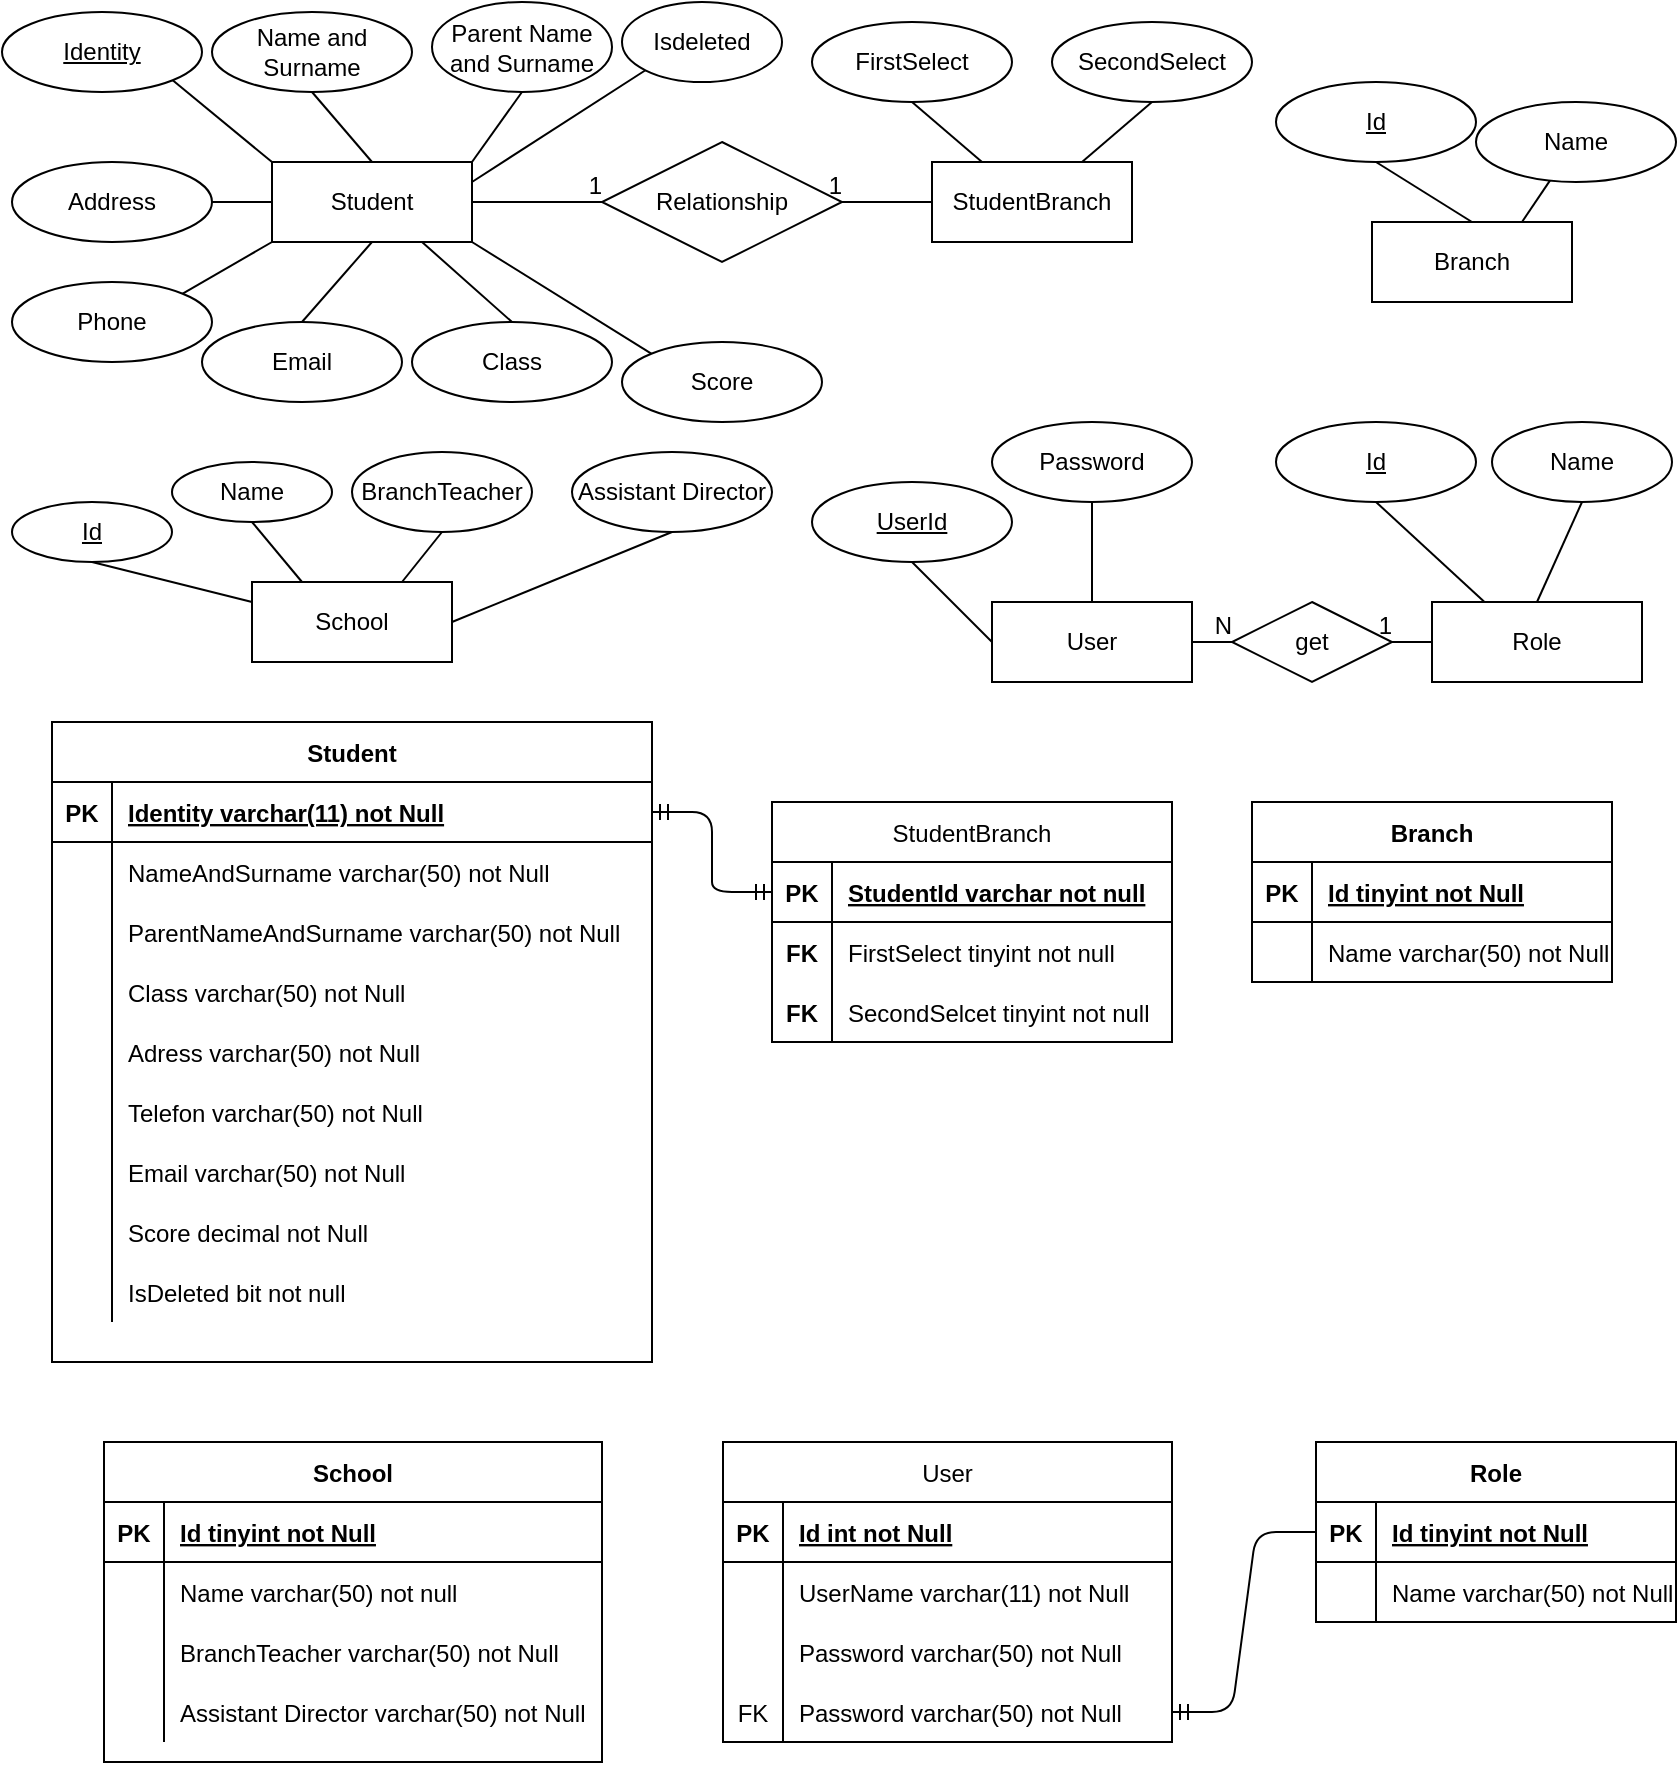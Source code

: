 <mxfile version="14.8.6" type="device"><diagram id="R2lEEEUBdFMjLlhIrx00" name="Page-1"><mxGraphModel dx="1038" dy="579" grid="1" gridSize="10" guides="1" tooltips="1" connect="1" arrows="1" fold="1" page="1" pageScale="1" pageWidth="850" pageHeight="1100" math="0" shadow="0" extFonts="Permanent Marker^https://fonts.googleapis.com/css?family=Permanent+Marker"><root><mxCell id="0"/><mxCell id="1" parent="0"/><mxCell id="97De8J7wqpMZBwGuf4JC-1" value="Student" style="whiteSpace=wrap;html=1;align=center;" parent="1" vertex="1"><mxGeometry x="140" y="90" width="100" height="40" as="geometry"/></mxCell><mxCell id="97De8J7wqpMZBwGuf4JC-2" value="Identity" style="ellipse;whiteSpace=wrap;html=1;align=center;fontStyle=4;" parent="1" vertex="1"><mxGeometry x="5" y="15" width="100" height="40" as="geometry"/></mxCell><mxCell id="97De8J7wqpMZBwGuf4JC-3" value="" style="endArrow=none;html=1;rounded=0;exitX=1;exitY=1;exitDx=0;exitDy=0;entryX=0;entryY=0;entryDx=0;entryDy=0;" parent="1" source="97De8J7wqpMZBwGuf4JC-2" target="97De8J7wqpMZBwGuf4JC-1" edge="1"><mxGeometry relative="1" as="geometry"><mxPoint x="340" y="200" as="sourcePoint"/><mxPoint x="500" y="200" as="targetPoint"/></mxGeometry></mxCell><mxCell id="97De8J7wqpMZBwGuf4JC-4" value="Name and Surname" style="ellipse;whiteSpace=wrap;html=1;align=center;" parent="1" vertex="1"><mxGeometry x="110" y="15" width="100" height="40" as="geometry"/></mxCell><mxCell id="97De8J7wqpMZBwGuf4JC-5" value="" style="endArrow=none;html=1;rounded=0;exitX=0.5;exitY=0;exitDx=0;exitDy=0;entryX=0.5;entryY=1;entryDx=0;entryDy=0;" parent="1" source="97De8J7wqpMZBwGuf4JC-1" target="97De8J7wqpMZBwGuf4JC-4" edge="1"><mxGeometry relative="1" as="geometry"><mxPoint x="340" y="200" as="sourcePoint"/><mxPoint x="500" y="200" as="targetPoint"/></mxGeometry></mxCell><mxCell id="97De8J7wqpMZBwGuf4JC-6" value="Parent Name and Surname" style="ellipse;whiteSpace=wrap;html=1;align=center;" parent="1" vertex="1"><mxGeometry x="220" y="10" width="90" height="45" as="geometry"/></mxCell><mxCell id="97De8J7wqpMZBwGuf4JC-7" value="" style="endArrow=none;html=1;rounded=0;exitX=1;exitY=0;exitDx=0;exitDy=0;entryX=0.5;entryY=1;entryDx=0;entryDy=0;" parent="1" source="97De8J7wqpMZBwGuf4JC-1" target="97De8J7wqpMZBwGuf4JC-6" edge="1"><mxGeometry relative="1" as="geometry"><mxPoint x="340" y="190" as="sourcePoint"/><mxPoint x="500" y="190" as="targetPoint"/></mxGeometry></mxCell><mxCell id="97De8J7wqpMZBwGuf4JC-8" value="Address" style="ellipse;whiteSpace=wrap;html=1;align=center;" parent="1" vertex="1"><mxGeometry x="10" y="90" width="100" height="40" as="geometry"/></mxCell><mxCell id="97De8J7wqpMZBwGuf4JC-9" value="" style="endArrow=none;html=1;rounded=0;exitX=1;exitY=0.5;exitDx=0;exitDy=0;entryX=0;entryY=0.5;entryDx=0;entryDy=0;" parent="1" source="97De8J7wqpMZBwGuf4JC-8" target="97De8J7wqpMZBwGuf4JC-1" edge="1"><mxGeometry relative="1" as="geometry"><mxPoint x="340" y="190" as="sourcePoint"/><mxPoint x="150" y="130" as="targetPoint"/></mxGeometry></mxCell><mxCell id="97De8J7wqpMZBwGuf4JC-10" value="Phone" style="ellipse;whiteSpace=wrap;html=1;align=center;" parent="1" vertex="1"><mxGeometry x="10" y="150" width="100" height="40" as="geometry"/></mxCell><mxCell id="97De8J7wqpMZBwGuf4JC-11" value="Email" style="ellipse;whiteSpace=wrap;html=1;align=center;" parent="1" vertex="1"><mxGeometry x="105" y="170" width="100" height="40" as="geometry"/></mxCell><mxCell id="97De8J7wqpMZBwGuf4JC-12" value="" style="endArrow=none;html=1;rounded=0;exitX=1;exitY=0;exitDx=0;exitDy=0;entryX=0;entryY=1;entryDx=0;entryDy=0;" parent="1" source="97De8J7wqpMZBwGuf4JC-10" target="97De8J7wqpMZBwGuf4JC-1" edge="1"><mxGeometry relative="1" as="geometry"><mxPoint x="340" y="190" as="sourcePoint"/><mxPoint x="500" y="190" as="targetPoint"/></mxGeometry></mxCell><mxCell id="97De8J7wqpMZBwGuf4JC-13" value="" style="endArrow=none;html=1;rounded=0;exitX=0.5;exitY=0;exitDx=0;exitDy=0;entryX=0.5;entryY=1;entryDx=0;entryDy=0;" parent="1" source="97De8J7wqpMZBwGuf4JC-11" target="97De8J7wqpMZBwGuf4JC-1" edge="1"><mxGeometry relative="1" as="geometry"><mxPoint x="340" y="190" as="sourcePoint"/><mxPoint x="500" y="190" as="targetPoint"/></mxGeometry></mxCell><mxCell id="97De8J7wqpMZBwGuf4JC-14" value="Branch" style="whiteSpace=wrap;html=1;align=center;" parent="1" vertex="1"><mxGeometry x="690" y="120" width="100" height="40" as="geometry"/></mxCell><mxCell id="97De8J7wqpMZBwGuf4JC-15" value="Id" style="ellipse;whiteSpace=wrap;html=1;align=center;fontStyle=4;" parent="1" vertex="1"><mxGeometry x="642" y="50" width="100" height="40" as="geometry"/></mxCell><mxCell id="97De8J7wqpMZBwGuf4JC-16" value="" style="endArrow=none;html=1;rounded=0;exitX=0.5;exitY=1;exitDx=0;exitDy=0;entryX=0.5;entryY=0;entryDx=0;entryDy=0;" parent="1" source="97De8J7wqpMZBwGuf4JC-15" target="97De8J7wqpMZBwGuf4JC-14" edge="1"><mxGeometry relative="1" as="geometry"><mxPoint x="340" y="180" as="sourcePoint"/><mxPoint x="500" y="180" as="targetPoint"/></mxGeometry></mxCell><mxCell id="97De8J7wqpMZBwGuf4JC-17" value="Name" style="ellipse;whiteSpace=wrap;html=1;align=center;" parent="1" vertex="1"><mxGeometry x="742" y="60" width="100" height="40" as="geometry"/></mxCell><mxCell id="97De8J7wqpMZBwGuf4JC-18" value="" style="endArrow=none;html=1;rounded=0;exitX=0.75;exitY=0;exitDx=0;exitDy=0;" parent="1" source="97De8J7wqpMZBwGuf4JC-14" target="97De8J7wqpMZBwGuf4JC-17" edge="1"><mxGeometry relative="1" as="geometry"><mxPoint x="340" y="180" as="sourcePoint"/><mxPoint x="500" y="180" as="targetPoint"/></mxGeometry></mxCell><mxCell id="97De8J7wqpMZBwGuf4JC-25" value="FirstSelect" style="ellipse;whiteSpace=wrap;html=1;align=center;" parent="1" vertex="1"><mxGeometry x="410" y="20" width="100" height="40" as="geometry"/></mxCell><mxCell id="97De8J7wqpMZBwGuf4JC-26" value="SecondSelect" style="ellipse;whiteSpace=wrap;html=1;align=center;" parent="1" vertex="1"><mxGeometry x="530" y="20" width="100" height="40" as="geometry"/></mxCell><mxCell id="97De8J7wqpMZBwGuf4JC-27" value="" style="endArrow=none;html=1;rounded=0;entryX=0.5;entryY=1;entryDx=0;entryDy=0;exitX=0.25;exitY=0;exitDx=0;exitDy=0;" parent="1" source="XwxgUfTEOvH35f6z89Vo-7" target="97De8J7wqpMZBwGuf4JC-25" edge="1"><mxGeometry relative="1" as="geometry"><mxPoint x="464" y="80" as="sourcePoint"/><mxPoint x="442" y="60" as="targetPoint"/></mxGeometry></mxCell><mxCell id="97De8J7wqpMZBwGuf4JC-28" value="" style="endArrow=none;html=1;rounded=0;exitX=0.75;exitY=0;exitDx=0;exitDy=0;entryX=0.5;entryY=1;entryDx=0;entryDy=0;" parent="1" source="XwxgUfTEOvH35f6z89Vo-7" target="97De8J7wqpMZBwGuf4JC-26" edge="1"><mxGeometry relative="1" as="geometry"><mxPoint x="512.0" y="95" as="sourcePoint"/><mxPoint x="540" y="70" as="targetPoint"/></mxGeometry></mxCell><mxCell id="97De8J7wqpMZBwGuf4JC-31" value="Class" style="ellipse;whiteSpace=wrap;html=1;align=center;" parent="1" vertex="1"><mxGeometry x="210" y="170" width="100" height="40" as="geometry"/></mxCell><mxCell id="97De8J7wqpMZBwGuf4JC-32" value="" style="endArrow=none;html=1;rounded=0;entryX=0.5;entryY=0;entryDx=0;entryDy=0;exitX=0.75;exitY=1;exitDx=0;exitDy=0;" parent="1" source="97De8J7wqpMZBwGuf4JC-1" target="97De8J7wqpMZBwGuf4JC-31" edge="1"><mxGeometry relative="1" as="geometry"><mxPoint x="250" y="140" as="sourcePoint"/><mxPoint x="290" y="150" as="targetPoint"/></mxGeometry></mxCell><mxCell id="97De8J7wqpMZBwGuf4JC-33" value="School" style="whiteSpace=wrap;html=1;align=center;" parent="1" vertex="1"><mxGeometry x="130" y="300" width="100" height="40" as="geometry"/></mxCell><mxCell id="97De8J7wqpMZBwGuf4JC-34" value="Id" style="ellipse;whiteSpace=wrap;html=1;align=center;fontStyle=4;" parent="1" vertex="1"><mxGeometry x="10" y="260" width="80" height="30" as="geometry"/></mxCell><mxCell id="97De8J7wqpMZBwGuf4JC-35" value="Name" style="ellipse;whiteSpace=wrap;html=1;align=center;" parent="1" vertex="1"><mxGeometry x="90" y="240" width="80" height="30" as="geometry"/></mxCell><mxCell id="97De8J7wqpMZBwGuf4JC-36" value="BranchTeacher" style="ellipse;whiteSpace=wrap;html=1;align=center;" parent="1" vertex="1"><mxGeometry x="180" y="235" width="90" height="40" as="geometry"/></mxCell><mxCell id="97De8J7wqpMZBwGuf4JC-37" value="Assistant Director" style="ellipse;whiteSpace=wrap;html=1;align=center;" parent="1" vertex="1"><mxGeometry x="290" y="235" width="100" height="40" as="geometry"/></mxCell><mxCell id="97De8J7wqpMZBwGuf4JC-38" value="" style="endArrow=none;html=1;rounded=0;exitX=0.5;exitY=1;exitDx=0;exitDy=0;entryX=0;entryY=0.25;entryDx=0;entryDy=0;" parent="1" source="97De8J7wqpMZBwGuf4JC-34" target="97De8J7wqpMZBwGuf4JC-33" edge="1"><mxGeometry relative="1" as="geometry"><mxPoint x="340" y="280" as="sourcePoint"/><mxPoint x="500" y="280" as="targetPoint"/></mxGeometry></mxCell><mxCell id="97De8J7wqpMZBwGuf4JC-39" value="" style="endArrow=none;html=1;rounded=0;exitX=0.25;exitY=0;exitDx=0;exitDy=0;entryX=0.5;entryY=1;entryDx=0;entryDy=0;" parent="1" source="97De8J7wqpMZBwGuf4JC-33" target="97De8J7wqpMZBwGuf4JC-35" edge="1"><mxGeometry relative="1" as="geometry"><mxPoint x="340" y="280" as="sourcePoint"/><mxPoint x="500" y="280" as="targetPoint"/></mxGeometry></mxCell><mxCell id="97De8J7wqpMZBwGuf4JC-40" value="" style="endArrow=none;html=1;rounded=0;entryX=0.5;entryY=1;entryDx=0;entryDy=0;exitX=0.75;exitY=0;exitDx=0;exitDy=0;" parent="1" source="97De8J7wqpMZBwGuf4JC-33" target="97De8J7wqpMZBwGuf4JC-36" edge="1"><mxGeometry relative="1" as="geometry"><mxPoint x="200" y="290" as="sourcePoint"/><mxPoint x="220" y="280" as="targetPoint"/></mxGeometry></mxCell><mxCell id="97De8J7wqpMZBwGuf4JC-41" value="" style="endArrow=none;html=1;rounded=0;exitX=1;exitY=0.5;exitDx=0;exitDy=0;entryX=0.5;entryY=1;entryDx=0;entryDy=0;" parent="1" source="97De8J7wqpMZBwGuf4JC-33" target="97De8J7wqpMZBwGuf4JC-37" edge="1"><mxGeometry relative="1" as="geometry"><mxPoint x="340" y="280" as="sourcePoint"/><mxPoint x="500" y="280" as="targetPoint"/></mxGeometry></mxCell><mxCell id="97De8J7wqpMZBwGuf4JC-42" value="Student" style="shape=table;startSize=30;container=1;collapsible=1;childLayout=tableLayout;fixedRows=1;rowLines=0;fontStyle=1;align=center;resizeLast=1;" parent="1" vertex="1"><mxGeometry x="30" y="370" width="300" height="320" as="geometry"/></mxCell><mxCell id="97De8J7wqpMZBwGuf4JC-43" value="" style="shape=partialRectangle;collapsible=0;dropTarget=0;pointerEvents=0;fillColor=none;top=0;left=0;bottom=1;right=0;points=[[0,0.5],[1,0.5]];portConstraint=eastwest;" parent="97De8J7wqpMZBwGuf4JC-42" vertex="1"><mxGeometry y="30" width="300" height="30" as="geometry"/></mxCell><mxCell id="97De8J7wqpMZBwGuf4JC-44" value="PK" style="shape=partialRectangle;connectable=0;fillColor=none;top=0;left=0;bottom=0;right=0;fontStyle=1;overflow=hidden;" parent="97De8J7wqpMZBwGuf4JC-43" vertex="1"><mxGeometry width="30" height="30" as="geometry"/></mxCell><mxCell id="97De8J7wqpMZBwGuf4JC-45" value="Identity varchar(11) not Null" style="shape=partialRectangle;connectable=0;fillColor=none;top=0;left=0;bottom=0;right=0;align=left;spacingLeft=6;fontStyle=5;overflow=hidden;" parent="97De8J7wqpMZBwGuf4JC-43" vertex="1"><mxGeometry x="30" width="270" height="30" as="geometry"/></mxCell><mxCell id="97De8J7wqpMZBwGuf4JC-46" value="" style="shape=partialRectangle;collapsible=0;dropTarget=0;pointerEvents=0;fillColor=none;top=0;left=0;bottom=0;right=0;points=[[0,0.5],[1,0.5]];portConstraint=eastwest;" parent="97De8J7wqpMZBwGuf4JC-42" vertex="1"><mxGeometry y="60" width="300" height="30" as="geometry"/></mxCell><mxCell id="97De8J7wqpMZBwGuf4JC-47" value="" style="shape=partialRectangle;connectable=0;fillColor=none;top=0;left=0;bottom=0;right=0;editable=1;overflow=hidden;" parent="97De8J7wqpMZBwGuf4JC-46" vertex="1"><mxGeometry width="30" height="30" as="geometry"/></mxCell><mxCell id="97De8J7wqpMZBwGuf4JC-48" value="NameAndSurname varchar(50) not Null" style="shape=partialRectangle;connectable=0;fillColor=none;top=0;left=0;bottom=0;right=0;align=left;spacingLeft=6;overflow=hidden;" parent="97De8J7wqpMZBwGuf4JC-46" vertex="1"><mxGeometry x="30" width="270" height="30" as="geometry"/></mxCell><mxCell id="97De8J7wqpMZBwGuf4JC-49" value="" style="shape=partialRectangle;collapsible=0;dropTarget=0;pointerEvents=0;fillColor=none;top=0;left=0;bottom=0;right=0;points=[[0,0.5],[1,0.5]];portConstraint=eastwest;" parent="97De8J7wqpMZBwGuf4JC-42" vertex="1"><mxGeometry y="90" width="300" height="30" as="geometry"/></mxCell><mxCell id="97De8J7wqpMZBwGuf4JC-50" value="" style="shape=partialRectangle;connectable=0;fillColor=none;top=0;left=0;bottom=0;right=0;editable=1;overflow=hidden;" parent="97De8J7wqpMZBwGuf4JC-49" vertex="1"><mxGeometry width="30" height="30" as="geometry"/></mxCell><mxCell id="97De8J7wqpMZBwGuf4JC-51" value="ParentNameAndSurname varchar(50) not Null" style="shape=partialRectangle;connectable=0;fillColor=none;top=0;left=0;bottom=0;right=0;align=left;spacingLeft=6;overflow=hidden;" parent="97De8J7wqpMZBwGuf4JC-49" vertex="1"><mxGeometry x="30" width="270" height="30" as="geometry"/></mxCell><mxCell id="97De8J7wqpMZBwGuf4JC-52" value="" style="shape=partialRectangle;collapsible=0;dropTarget=0;pointerEvents=0;fillColor=none;top=0;left=0;bottom=0;right=0;points=[[0,0.5],[1,0.5]];portConstraint=eastwest;" parent="97De8J7wqpMZBwGuf4JC-42" vertex="1"><mxGeometry y="120" width="300" height="30" as="geometry"/></mxCell><mxCell id="97De8J7wqpMZBwGuf4JC-53" value="" style="shape=partialRectangle;connectable=0;fillColor=none;top=0;left=0;bottom=0;right=0;editable=1;overflow=hidden;" parent="97De8J7wqpMZBwGuf4JC-52" vertex="1"><mxGeometry width="30" height="30" as="geometry"/></mxCell><mxCell id="97De8J7wqpMZBwGuf4JC-54" value="Class varchar(50) not Null" style="shape=partialRectangle;connectable=0;fillColor=none;top=0;left=0;bottom=0;right=0;align=left;spacingLeft=6;overflow=hidden;" parent="97De8J7wqpMZBwGuf4JC-52" vertex="1"><mxGeometry x="30" width="270" height="30" as="geometry"/></mxCell><mxCell id="97De8J7wqpMZBwGuf4JC-55" value="" style="shape=partialRectangle;collapsible=0;dropTarget=0;pointerEvents=0;fillColor=none;top=0;left=0;bottom=0;right=0;points=[[0,0.5],[1,0.5]];portConstraint=eastwest;" parent="97De8J7wqpMZBwGuf4JC-42" vertex="1"><mxGeometry y="150" width="300" height="30" as="geometry"/></mxCell><mxCell id="97De8J7wqpMZBwGuf4JC-56" value="" style="shape=partialRectangle;connectable=0;fillColor=none;top=0;left=0;bottom=0;right=0;editable=1;overflow=hidden;" parent="97De8J7wqpMZBwGuf4JC-55" vertex="1"><mxGeometry width="30" height="30" as="geometry"/></mxCell><mxCell id="97De8J7wqpMZBwGuf4JC-57" value="Adress varchar(50) not Null" style="shape=partialRectangle;connectable=0;fillColor=none;top=0;left=0;bottom=0;right=0;align=left;spacingLeft=6;overflow=hidden;" parent="97De8J7wqpMZBwGuf4JC-55" vertex="1"><mxGeometry x="30" width="270" height="30" as="geometry"/></mxCell><mxCell id="97De8J7wqpMZBwGuf4JC-58" value="" style="shape=partialRectangle;collapsible=0;dropTarget=0;pointerEvents=0;fillColor=none;top=0;left=0;bottom=0;right=0;points=[[0,0.5],[1,0.5]];portConstraint=eastwest;" parent="97De8J7wqpMZBwGuf4JC-42" vertex="1"><mxGeometry y="180" width="300" height="30" as="geometry"/></mxCell><mxCell id="97De8J7wqpMZBwGuf4JC-59" value="" style="shape=partialRectangle;connectable=0;fillColor=none;top=0;left=0;bottom=0;right=0;editable=1;overflow=hidden;" parent="97De8J7wqpMZBwGuf4JC-58" vertex="1"><mxGeometry width="30" height="30" as="geometry"/></mxCell><mxCell id="97De8J7wqpMZBwGuf4JC-60" value="Telefon varchar(50) not Null" style="shape=partialRectangle;connectable=0;fillColor=none;top=0;left=0;bottom=0;right=0;align=left;spacingLeft=6;overflow=hidden;" parent="97De8J7wqpMZBwGuf4JC-58" vertex="1"><mxGeometry x="30" width="270" height="30" as="geometry"/></mxCell><mxCell id="97De8J7wqpMZBwGuf4JC-61" value="" style="shape=partialRectangle;collapsible=0;dropTarget=0;pointerEvents=0;fillColor=none;top=0;left=0;bottom=0;right=0;points=[[0,0.5],[1,0.5]];portConstraint=eastwest;" parent="97De8J7wqpMZBwGuf4JC-42" vertex="1"><mxGeometry y="210" width="300" height="30" as="geometry"/></mxCell><mxCell id="97De8J7wqpMZBwGuf4JC-62" value="" style="shape=partialRectangle;connectable=0;fillColor=none;top=0;left=0;bottom=0;right=0;editable=1;overflow=hidden;" parent="97De8J7wqpMZBwGuf4JC-61" vertex="1"><mxGeometry width="30" height="30" as="geometry"/></mxCell><mxCell id="97De8J7wqpMZBwGuf4JC-63" value="Email varchar(50) not Null" style="shape=partialRectangle;connectable=0;fillColor=none;top=0;left=0;bottom=0;right=0;align=left;spacingLeft=6;overflow=hidden;" parent="97De8J7wqpMZBwGuf4JC-61" vertex="1"><mxGeometry x="30" width="270" height="30" as="geometry"/></mxCell><mxCell id="vml99nLwDHOXrEJTXJeu-4" value="" style="shape=partialRectangle;collapsible=0;dropTarget=0;pointerEvents=0;fillColor=none;top=0;left=0;bottom=0;right=0;points=[[0,0.5],[1,0.5]];portConstraint=eastwest;" parent="97De8J7wqpMZBwGuf4JC-42" vertex="1"><mxGeometry y="240" width="300" height="30" as="geometry"/></mxCell><mxCell id="vml99nLwDHOXrEJTXJeu-5" value="" style="shape=partialRectangle;connectable=0;fillColor=none;top=0;left=0;bottom=0;right=0;editable=1;overflow=hidden;" parent="vml99nLwDHOXrEJTXJeu-4" vertex="1"><mxGeometry width="30" height="30" as="geometry"/></mxCell><mxCell id="vml99nLwDHOXrEJTXJeu-6" value="Score decimal not Null" style="shape=partialRectangle;connectable=0;fillColor=none;top=0;left=0;bottom=0;right=0;align=left;spacingLeft=6;overflow=hidden;" parent="vml99nLwDHOXrEJTXJeu-4" vertex="1"><mxGeometry x="30" width="270" height="30" as="geometry"/></mxCell><mxCell id="97De8J7wqpMZBwGuf4JC-107" value="" style="shape=partialRectangle;collapsible=0;dropTarget=0;pointerEvents=0;fillColor=none;top=0;left=0;bottom=0;right=0;points=[[0,0.5],[1,0.5]];portConstraint=eastwest;" parent="97De8J7wqpMZBwGuf4JC-42" vertex="1"><mxGeometry y="270" width="300" height="30" as="geometry"/></mxCell><mxCell id="97De8J7wqpMZBwGuf4JC-108" value="" style="shape=partialRectangle;connectable=0;fillColor=none;top=0;left=0;bottom=0;right=0;editable=1;overflow=hidden;fontStyle=1" parent="97De8J7wqpMZBwGuf4JC-107" vertex="1"><mxGeometry width="30" height="30" as="geometry"/></mxCell><mxCell id="97De8J7wqpMZBwGuf4JC-109" value="IsDeleted bit not null" style="shape=partialRectangle;connectable=0;fillColor=none;top=0;left=0;bottom=0;right=0;align=left;spacingLeft=6;overflow=hidden;" parent="97De8J7wqpMZBwGuf4JC-107" vertex="1"><mxGeometry x="30" width="270" height="30" as="geometry"/></mxCell><mxCell id="97De8J7wqpMZBwGuf4JC-64" value="Branch" style="shape=table;startSize=30;container=1;collapsible=1;childLayout=tableLayout;fixedRows=1;rowLines=0;fontStyle=1;align=center;resizeLast=1;" parent="1" vertex="1"><mxGeometry x="630" y="410" width="180" height="90" as="geometry"/></mxCell><mxCell id="97De8J7wqpMZBwGuf4JC-65" value="" style="shape=partialRectangle;collapsible=0;dropTarget=0;pointerEvents=0;fillColor=none;top=0;left=0;bottom=1;right=0;points=[[0,0.5],[1,0.5]];portConstraint=eastwest;" parent="97De8J7wqpMZBwGuf4JC-64" vertex="1"><mxGeometry y="30" width="180" height="30" as="geometry"/></mxCell><mxCell id="97De8J7wqpMZBwGuf4JC-66" value="PK" style="shape=partialRectangle;connectable=0;fillColor=none;top=0;left=0;bottom=0;right=0;fontStyle=1;overflow=hidden;" parent="97De8J7wqpMZBwGuf4JC-65" vertex="1"><mxGeometry width="30" height="30" as="geometry"/></mxCell><mxCell id="97De8J7wqpMZBwGuf4JC-67" value="Id tinyint not Null" style="shape=partialRectangle;connectable=0;fillColor=none;top=0;left=0;bottom=0;right=0;align=left;spacingLeft=6;fontStyle=5;overflow=hidden;" parent="97De8J7wqpMZBwGuf4JC-65" vertex="1"><mxGeometry x="30" width="150" height="30" as="geometry"/></mxCell><mxCell id="97De8J7wqpMZBwGuf4JC-68" value="" style="shape=partialRectangle;collapsible=0;dropTarget=0;pointerEvents=0;fillColor=none;top=0;left=0;bottom=0;right=0;points=[[0,0.5],[1,0.5]];portConstraint=eastwest;" parent="97De8J7wqpMZBwGuf4JC-64" vertex="1"><mxGeometry y="60" width="180" height="30" as="geometry"/></mxCell><mxCell id="97De8J7wqpMZBwGuf4JC-69" value="" style="shape=partialRectangle;connectable=0;fillColor=none;top=0;left=0;bottom=0;right=0;editable=1;overflow=hidden;" parent="97De8J7wqpMZBwGuf4JC-68" vertex="1"><mxGeometry width="30" height="30" as="geometry"/></mxCell><mxCell id="97De8J7wqpMZBwGuf4JC-70" value="Name varchar(50) not Null" style="shape=partialRectangle;connectable=0;fillColor=none;top=0;left=0;bottom=0;right=0;align=left;spacingLeft=6;overflow=hidden;" parent="97De8J7wqpMZBwGuf4JC-68" vertex="1"><mxGeometry x="30" width="150" height="30" as="geometry"/></mxCell><mxCell id="97De8J7wqpMZBwGuf4JC-77" value="StudentBranch" style="shape=table;startSize=30;container=1;collapsible=1;childLayout=tableLayout;fixedRows=1;rowLines=0;fontStyle=0;align=center;resizeLast=1;" parent="1" vertex="1"><mxGeometry x="390" y="410" width="200" height="120" as="geometry"/></mxCell><mxCell id="97De8J7wqpMZBwGuf4JC-78" value="" style="shape=partialRectangle;collapsible=0;dropTarget=0;pointerEvents=0;fillColor=none;top=0;left=0;bottom=1;right=0;points=[[0,0.5],[1,0.5]];portConstraint=eastwest;" parent="97De8J7wqpMZBwGuf4JC-77" vertex="1"><mxGeometry y="30" width="200" height="30" as="geometry"/></mxCell><mxCell id="97De8J7wqpMZBwGuf4JC-79" value="PK" style="shape=partialRectangle;connectable=0;fillColor=none;top=0;left=0;bottom=0;right=0;fontStyle=1;overflow=hidden;" parent="97De8J7wqpMZBwGuf4JC-78" vertex="1"><mxGeometry width="30" height="30" as="geometry"/></mxCell><mxCell id="97De8J7wqpMZBwGuf4JC-80" value="StudentId varchar not null" style="shape=partialRectangle;connectable=0;fillColor=none;top=0;left=0;bottom=0;right=0;align=left;spacingLeft=6;fontStyle=5;overflow=hidden;" parent="97De8J7wqpMZBwGuf4JC-78" vertex="1"><mxGeometry x="30" width="170" height="30" as="geometry"/></mxCell><mxCell id="97De8J7wqpMZBwGuf4JC-84" value="" style="shape=partialRectangle;collapsible=0;dropTarget=0;pointerEvents=0;fillColor=none;top=0;left=0;bottom=0;right=0;points=[[0,0.5],[1,0.5]];portConstraint=eastwest;" parent="97De8J7wqpMZBwGuf4JC-77" vertex="1"><mxGeometry y="60" width="200" height="30" as="geometry"/></mxCell><mxCell id="97De8J7wqpMZBwGuf4JC-85" value="FK" style="shape=partialRectangle;connectable=0;fillColor=none;top=0;left=0;bottom=0;right=0;editable=1;overflow=hidden;fontStyle=1" parent="97De8J7wqpMZBwGuf4JC-84" vertex="1"><mxGeometry width="30" height="30" as="geometry"/></mxCell><mxCell id="97De8J7wqpMZBwGuf4JC-86" value="FirstSelect tinyint not null" style="shape=partialRectangle;connectable=0;fillColor=none;top=0;left=0;bottom=0;right=0;align=left;spacingLeft=6;overflow=hidden;" parent="97De8J7wqpMZBwGuf4JC-84" vertex="1"><mxGeometry x="30" width="170" height="30" as="geometry"/></mxCell><mxCell id="97De8J7wqpMZBwGuf4JC-87" value="" style="shape=partialRectangle;collapsible=0;dropTarget=0;pointerEvents=0;fillColor=none;top=0;left=0;bottom=0;right=0;points=[[0,0.5],[1,0.5]];portConstraint=eastwest;" parent="97De8J7wqpMZBwGuf4JC-77" vertex="1"><mxGeometry y="90" width="200" height="30" as="geometry"/></mxCell><mxCell id="97De8J7wqpMZBwGuf4JC-88" value="FK" style="shape=partialRectangle;connectable=0;fillColor=none;top=0;left=0;bottom=0;right=0;editable=1;overflow=hidden;fontStyle=1" parent="97De8J7wqpMZBwGuf4JC-87" vertex="1"><mxGeometry width="30" height="30" as="geometry"/></mxCell><mxCell id="97De8J7wqpMZBwGuf4JC-89" value="SecondSelcet tinyint not null" style="shape=partialRectangle;connectable=0;fillColor=none;top=0;left=0;bottom=0;right=0;align=left;spacingLeft=6;overflow=hidden;" parent="97De8J7wqpMZBwGuf4JC-87" vertex="1"><mxGeometry x="30" width="170" height="30" as="geometry"/></mxCell><mxCell id="97De8J7wqpMZBwGuf4JC-94" value="School" style="shape=table;startSize=30;container=1;collapsible=1;childLayout=tableLayout;fixedRows=1;rowLines=0;fontStyle=1;align=center;resizeLast=1;" parent="1" vertex="1"><mxGeometry x="56" y="730" width="249" height="160" as="geometry"/></mxCell><mxCell id="97De8J7wqpMZBwGuf4JC-95" value="" style="shape=partialRectangle;collapsible=0;dropTarget=0;pointerEvents=0;fillColor=none;top=0;left=0;bottom=1;right=0;points=[[0,0.5],[1,0.5]];portConstraint=eastwest;" parent="97De8J7wqpMZBwGuf4JC-94" vertex="1"><mxGeometry y="30" width="249" height="30" as="geometry"/></mxCell><mxCell id="97De8J7wqpMZBwGuf4JC-96" value="PK" style="shape=partialRectangle;connectable=0;fillColor=none;top=0;left=0;bottom=0;right=0;fontStyle=1;overflow=hidden;" parent="97De8J7wqpMZBwGuf4JC-95" vertex="1"><mxGeometry width="30" height="30" as="geometry"/></mxCell><mxCell id="97De8J7wqpMZBwGuf4JC-97" value="Id tinyint not Null" style="shape=partialRectangle;connectable=0;fillColor=none;top=0;left=0;bottom=0;right=0;align=left;spacingLeft=6;fontStyle=5;overflow=hidden;" parent="97De8J7wqpMZBwGuf4JC-95" vertex="1"><mxGeometry x="30" width="219" height="30" as="geometry"/></mxCell><mxCell id="97De8J7wqpMZBwGuf4JC-98" value="" style="shape=partialRectangle;collapsible=0;dropTarget=0;pointerEvents=0;fillColor=none;top=0;left=0;bottom=0;right=0;points=[[0,0.5],[1,0.5]];portConstraint=eastwest;" parent="97De8J7wqpMZBwGuf4JC-94" vertex="1"><mxGeometry y="60" width="249" height="30" as="geometry"/></mxCell><mxCell id="97De8J7wqpMZBwGuf4JC-99" value="" style="shape=partialRectangle;connectable=0;fillColor=none;top=0;left=0;bottom=0;right=0;editable=1;overflow=hidden;" parent="97De8J7wqpMZBwGuf4JC-98" vertex="1"><mxGeometry width="30" height="30" as="geometry"/></mxCell><mxCell id="97De8J7wqpMZBwGuf4JC-100" value="Name varchar(50) not null" style="shape=partialRectangle;connectable=0;fillColor=none;top=0;left=0;bottom=0;right=0;align=left;spacingLeft=6;overflow=hidden;" parent="97De8J7wqpMZBwGuf4JC-98" vertex="1"><mxGeometry x="30" width="219" height="30" as="geometry"/></mxCell><mxCell id="97De8J7wqpMZBwGuf4JC-101" value="" style="shape=partialRectangle;collapsible=0;dropTarget=0;pointerEvents=0;fillColor=none;top=0;left=0;bottom=0;right=0;points=[[0,0.5],[1,0.5]];portConstraint=eastwest;" parent="97De8J7wqpMZBwGuf4JC-94" vertex="1"><mxGeometry y="90" width="249" height="30" as="geometry"/></mxCell><mxCell id="97De8J7wqpMZBwGuf4JC-102" value="" style="shape=partialRectangle;connectable=0;fillColor=none;top=0;left=0;bottom=0;right=0;editable=1;overflow=hidden;" parent="97De8J7wqpMZBwGuf4JC-101" vertex="1"><mxGeometry width="30" height="30" as="geometry"/></mxCell><mxCell id="97De8J7wqpMZBwGuf4JC-103" value="BranchTeacher varchar(50) not Null" style="shape=partialRectangle;connectable=0;fillColor=none;top=0;left=0;bottom=0;right=0;align=left;spacingLeft=6;overflow=hidden;" parent="97De8J7wqpMZBwGuf4JC-101" vertex="1"><mxGeometry x="30" width="219" height="30" as="geometry"/></mxCell><mxCell id="97De8J7wqpMZBwGuf4JC-104" value="" style="shape=partialRectangle;collapsible=0;dropTarget=0;pointerEvents=0;fillColor=none;top=0;left=0;bottom=0;right=0;points=[[0,0.5],[1,0.5]];portConstraint=eastwest;" parent="97De8J7wqpMZBwGuf4JC-94" vertex="1"><mxGeometry y="120" width="249" height="30" as="geometry"/></mxCell><mxCell id="97De8J7wqpMZBwGuf4JC-105" value="" style="shape=partialRectangle;connectable=0;fillColor=none;top=0;left=0;bottom=0;right=0;editable=1;overflow=hidden;" parent="97De8J7wqpMZBwGuf4JC-104" vertex="1"><mxGeometry width="30" height="30" as="geometry"/></mxCell><mxCell id="97De8J7wqpMZBwGuf4JC-106" value="Assistant Director varchar(50) not Null" style="shape=partialRectangle;connectable=0;fillColor=none;top=0;left=0;bottom=0;right=0;align=left;spacingLeft=6;overflow=hidden;" parent="97De8J7wqpMZBwGuf4JC-104" vertex="1"><mxGeometry x="30" width="219" height="30" as="geometry"/></mxCell><mxCell id="vml99nLwDHOXrEJTXJeu-1" value="Score" style="ellipse;whiteSpace=wrap;html=1;align=center;" parent="1" vertex="1"><mxGeometry x="315" y="180" width="100" height="40" as="geometry"/></mxCell><mxCell id="vml99nLwDHOXrEJTXJeu-3" value="" style="endArrow=none;html=1;rounded=0;exitX=1;exitY=1;exitDx=0;exitDy=0;entryX=0;entryY=0;entryDx=0;entryDy=0;" parent="1" source="97De8J7wqpMZBwGuf4JC-1" target="vml99nLwDHOXrEJTXJeu-1" edge="1"><mxGeometry relative="1" as="geometry"><mxPoint x="570" y="300" as="sourcePoint"/><mxPoint x="300" y="140" as="targetPoint"/></mxGeometry></mxCell><mxCell id="5dJDabWyMKRMzFHYLf5F-2" value="UserId" style="ellipse;whiteSpace=wrap;html=1;align=center;fontStyle=4;" parent="1" vertex="1"><mxGeometry x="410" y="250" width="100" height="40" as="geometry"/></mxCell><mxCell id="5dJDabWyMKRMzFHYLf5F-3" value="User" style="whiteSpace=wrap;html=1;align=center;" parent="1" vertex="1"><mxGeometry x="500" y="310" width="100" height="40" as="geometry"/></mxCell><mxCell id="5dJDabWyMKRMzFHYLf5F-5" value="Password" style="ellipse;whiteSpace=wrap;html=1;align=center;" parent="1" vertex="1"><mxGeometry x="500" y="220" width="100" height="40" as="geometry"/></mxCell><mxCell id="5dJDabWyMKRMzFHYLf5F-6" value="" style="endArrow=none;html=1;rounded=0;exitX=0.5;exitY=1;exitDx=0;exitDy=0;entryX=0;entryY=0.5;entryDx=0;entryDy=0;" parent="1" source="5dJDabWyMKRMzFHYLf5F-2" target="5dJDabWyMKRMzFHYLf5F-3" edge="1"><mxGeometry relative="1" as="geometry"><mxPoint x="350" y="380" as="sourcePoint"/><mxPoint x="510" y="380" as="targetPoint"/></mxGeometry></mxCell><mxCell id="5dJDabWyMKRMzFHYLf5F-8" value="" style="endArrow=none;html=1;rounded=0;entryX=0.5;entryY=1;entryDx=0;entryDy=0;exitX=0.5;exitY=0;exitDx=0;exitDy=0;" parent="1" source="5dJDabWyMKRMzFHYLf5F-3" target="5dJDabWyMKRMzFHYLf5F-5" edge="1"><mxGeometry relative="1" as="geometry"><mxPoint x="350" y="380" as="sourcePoint"/><mxPoint x="510" y="380" as="targetPoint"/></mxGeometry></mxCell><mxCell id="5dJDabWyMKRMzFHYLf5F-9" value="User" style="shape=table;startSize=30;container=1;collapsible=1;childLayout=tableLayout;fixedRows=1;rowLines=0;fontStyle=0;align=center;resizeLast=1;" parent="1" vertex="1"><mxGeometry x="365.5" y="730" width="224.5" height="150" as="geometry"/></mxCell><mxCell id="5dJDabWyMKRMzFHYLf5F-10" value="" style="shape=partialRectangle;collapsible=0;dropTarget=0;pointerEvents=0;fillColor=none;top=0;left=0;bottom=1;right=0;points=[[0,0.5],[1,0.5]];portConstraint=eastwest;" parent="5dJDabWyMKRMzFHYLf5F-9" vertex="1"><mxGeometry y="30" width="224.5" height="30" as="geometry"/></mxCell><mxCell id="5dJDabWyMKRMzFHYLf5F-11" value="PK" style="shape=partialRectangle;connectable=0;fillColor=none;top=0;left=0;bottom=0;right=0;fontStyle=1;overflow=hidden;" parent="5dJDabWyMKRMzFHYLf5F-10" vertex="1"><mxGeometry width="30" height="30" as="geometry"/></mxCell><mxCell id="5dJDabWyMKRMzFHYLf5F-12" value="Id int not Null" style="shape=partialRectangle;connectable=0;fillColor=none;top=0;left=0;bottom=0;right=0;align=left;spacingLeft=6;fontStyle=5;overflow=hidden;" parent="5dJDabWyMKRMzFHYLf5F-10" vertex="1"><mxGeometry x="30" width="194.5" height="30" as="geometry"/></mxCell><mxCell id="5dJDabWyMKRMzFHYLf5F-13" value="" style="shape=partialRectangle;collapsible=0;dropTarget=0;pointerEvents=0;fillColor=none;top=0;left=0;bottom=0;right=0;points=[[0,0.5],[1,0.5]];portConstraint=eastwest;" parent="5dJDabWyMKRMzFHYLf5F-9" vertex="1"><mxGeometry y="60" width="224.5" height="30" as="geometry"/></mxCell><mxCell id="5dJDabWyMKRMzFHYLf5F-14" value="" style="shape=partialRectangle;connectable=0;fillColor=none;top=0;left=0;bottom=0;right=0;editable=1;overflow=hidden;" parent="5dJDabWyMKRMzFHYLf5F-13" vertex="1"><mxGeometry width="30" height="30" as="geometry"/></mxCell><mxCell id="5dJDabWyMKRMzFHYLf5F-15" value="UserName varchar(11) not Null" style="shape=partialRectangle;connectable=0;fillColor=none;top=0;left=0;bottom=0;right=0;align=left;spacingLeft=6;overflow=hidden;fontStyle=0" parent="5dJDabWyMKRMzFHYLf5F-13" vertex="1"><mxGeometry x="30" width="194.5" height="30" as="geometry"/></mxCell><mxCell id="5dJDabWyMKRMzFHYLf5F-16" value="" style="shape=partialRectangle;collapsible=0;dropTarget=0;pointerEvents=0;fillColor=none;top=0;left=0;bottom=0;right=0;points=[[0,0.5],[1,0.5]];portConstraint=eastwest;" parent="5dJDabWyMKRMzFHYLf5F-9" vertex="1"><mxGeometry y="90" width="224.5" height="30" as="geometry"/></mxCell><mxCell id="5dJDabWyMKRMzFHYLf5F-17" value="" style="shape=partialRectangle;connectable=0;fillColor=none;top=0;left=0;bottom=0;right=0;editable=1;overflow=hidden;" parent="5dJDabWyMKRMzFHYLf5F-16" vertex="1"><mxGeometry width="30" height="30" as="geometry"/></mxCell><mxCell id="5dJDabWyMKRMzFHYLf5F-18" value="Password varchar(50) not Null" style="shape=partialRectangle;connectable=0;fillColor=none;top=0;left=0;bottom=0;right=0;align=left;spacingLeft=6;overflow=hidden;" parent="5dJDabWyMKRMzFHYLf5F-16" vertex="1"><mxGeometry x="30" width="194.5" height="30" as="geometry"/></mxCell><mxCell id="b1QL6RKw7XIhvOLgPrYL-24" value="" style="shape=partialRectangle;collapsible=0;dropTarget=0;pointerEvents=0;fillColor=none;top=0;left=0;bottom=0;right=0;points=[[0,0.5],[1,0.5]];portConstraint=eastwest;" vertex="1" parent="5dJDabWyMKRMzFHYLf5F-9"><mxGeometry y="120" width="224.5" height="30" as="geometry"/></mxCell><mxCell id="b1QL6RKw7XIhvOLgPrYL-25" value="FK" style="shape=partialRectangle;connectable=0;fillColor=none;top=0;left=0;bottom=0;right=0;editable=1;overflow=hidden;" vertex="1" parent="b1QL6RKw7XIhvOLgPrYL-24"><mxGeometry width="30" height="30" as="geometry"/></mxCell><mxCell id="b1QL6RKw7XIhvOLgPrYL-26" value="Password varchar(50) not Null" style="shape=partialRectangle;connectable=0;fillColor=none;top=0;left=0;bottom=0;right=0;align=left;spacingLeft=6;overflow=hidden;" vertex="1" parent="b1QL6RKw7XIhvOLgPrYL-24"><mxGeometry x="30" width="194.5" height="30" as="geometry"/></mxCell><mxCell id="XwxgUfTEOvH35f6z89Vo-7" value="StudentBranch" style="whiteSpace=wrap;html=1;align=center;" parent="1" vertex="1"><mxGeometry x="470" y="90" width="100" height="40" as="geometry"/></mxCell><mxCell id="XwxgUfTEOvH35f6z89Vo-8" value="Relationship" style="shape=rhombus;perimeter=rhombusPerimeter;whiteSpace=wrap;html=1;align=center;" parent="1" vertex="1"><mxGeometry x="305" y="80" width="120" height="60" as="geometry"/></mxCell><mxCell id="XwxgUfTEOvH35f6z89Vo-12" value="" style="endArrow=none;html=1;rounded=0;exitX=1;exitY=0.5;exitDx=0;exitDy=0;entryX=0;entryY=0.5;entryDx=0;entryDy=0;" parent="1" source="97De8J7wqpMZBwGuf4JC-1" target="XwxgUfTEOvH35f6z89Vo-8" edge="1"><mxGeometry relative="1" as="geometry"><mxPoint x="110" y="300" as="sourcePoint"/><mxPoint x="270" y="300" as="targetPoint"/></mxGeometry></mxCell><mxCell id="XwxgUfTEOvH35f6z89Vo-13" value="1" style="resizable=0;html=1;align=right;verticalAlign=bottom;" parent="XwxgUfTEOvH35f6z89Vo-12" connectable="0" vertex="1"><mxGeometry x="1" relative="1" as="geometry"/></mxCell><mxCell id="XwxgUfTEOvH35f6z89Vo-19" value="" style="endArrow=none;html=1;rounded=0;exitX=0;exitY=0.5;exitDx=0;exitDy=0;entryX=1;entryY=0.5;entryDx=0;entryDy=0;" parent="1" source="XwxgUfTEOvH35f6z89Vo-7" target="XwxgUfTEOvH35f6z89Vo-8" edge="1"><mxGeometry relative="1" as="geometry"><mxPoint x="110" y="300" as="sourcePoint"/><mxPoint x="270" y="300" as="targetPoint"/></mxGeometry></mxCell><mxCell id="XwxgUfTEOvH35f6z89Vo-20" value="1" style="resizable=0;html=1;align=right;verticalAlign=bottom;" parent="XwxgUfTEOvH35f6z89Vo-19" connectable="0" vertex="1"><mxGeometry x="1" relative="1" as="geometry"/></mxCell><mxCell id="XwxgUfTEOvH35f6z89Vo-22" value="" style="edgeStyle=entityRelationEdgeStyle;fontSize=12;html=1;endArrow=ERmandOne;startArrow=ERmandOne;entryX=0;entryY=0.5;entryDx=0;entryDy=0;exitX=1;exitY=0.5;exitDx=0;exitDy=0;" parent="1" source="97De8J7wqpMZBwGuf4JC-43" target="97De8J7wqpMZBwGuf4JC-78" edge="1"><mxGeometry width="100" height="100" relative="1" as="geometry"><mxPoint x="340" y="420" as="sourcePoint"/><mxPoint x="240" y="400" as="targetPoint"/></mxGeometry></mxCell><mxCell id="b2sNmt5ziJmdJ6uDGzAf-1" value="Isdeleted" style="ellipse;whiteSpace=wrap;html=1;" parent="1" vertex="1"><mxGeometry x="315" y="10" width="80" height="40" as="geometry"/></mxCell><mxCell id="b2sNmt5ziJmdJ6uDGzAf-2" value="" style="endArrow=none;html=1;rounded=0;exitX=1;exitY=0.25;exitDx=0;exitDy=0;entryX=0;entryY=1;entryDx=0;entryDy=0;" parent="1" source="97De8J7wqpMZBwGuf4JC-1" target="b2sNmt5ziJmdJ6uDGzAf-1" edge="1"><mxGeometry relative="1" as="geometry"><mxPoint x="340" y="300" as="sourcePoint"/><mxPoint x="500" y="300" as="targetPoint"/></mxGeometry></mxCell><mxCell id="b1QL6RKw7XIhvOLgPrYL-1" value="Role" style="rounded=0;whiteSpace=wrap;html=1;" vertex="1" parent="1"><mxGeometry x="720" y="310" width="105" height="40" as="geometry"/></mxCell><mxCell id="b1QL6RKw7XIhvOLgPrYL-2" value="Id" style="ellipse;whiteSpace=wrap;html=1;align=center;fontStyle=4;" vertex="1" parent="1"><mxGeometry x="642" y="220" width="100" height="40" as="geometry"/></mxCell><mxCell id="b1QL6RKw7XIhvOLgPrYL-3" value="" style="endArrow=none;html=1;rounded=0;entryX=0.5;entryY=1;entryDx=0;entryDy=0;exitX=0.25;exitY=0;exitDx=0;exitDy=0;" edge="1" parent="1" source="b1QL6RKw7XIhvOLgPrYL-1" target="b1QL6RKw7XIhvOLgPrYL-2"><mxGeometry relative="1" as="geometry"><mxPoint x="340" y="300" as="sourcePoint"/><mxPoint x="500" y="300" as="targetPoint"/></mxGeometry></mxCell><mxCell id="b1QL6RKw7XIhvOLgPrYL-4" value="Name" style="ellipse;whiteSpace=wrap;html=1;align=center;" vertex="1" parent="1"><mxGeometry x="750" y="220" width="90" height="40" as="geometry"/></mxCell><mxCell id="b1QL6RKw7XIhvOLgPrYL-5" value="" style="endArrow=none;html=1;rounded=0;entryX=0.5;entryY=1;entryDx=0;entryDy=0;exitX=0.5;exitY=0;exitDx=0;exitDy=0;" edge="1" parent="1" source="b1QL6RKw7XIhvOLgPrYL-1" target="b1QL6RKw7XIhvOLgPrYL-4"><mxGeometry relative="1" as="geometry"><mxPoint x="340" y="300" as="sourcePoint"/><mxPoint x="500" y="300" as="targetPoint"/></mxGeometry></mxCell><mxCell id="b1QL6RKw7XIhvOLgPrYL-6" value="get" style="shape=rhombus;perimeter=rhombusPerimeter;whiteSpace=wrap;html=1;align=center;" vertex="1" parent="1"><mxGeometry x="620" y="310" width="80" height="40" as="geometry"/></mxCell><mxCell id="b1QL6RKw7XIhvOLgPrYL-10" value="" style="endArrow=none;html=1;rounded=0;entryX=0;entryY=0.5;entryDx=0;entryDy=0;exitX=1;exitY=0.5;exitDx=0;exitDy=0;" edge="1" parent="1" source="5dJDabWyMKRMzFHYLf5F-3" target="b1QL6RKw7XIhvOLgPrYL-6"><mxGeometry relative="1" as="geometry"><mxPoint x="620" y="340" as="sourcePoint"/><mxPoint x="500" y="300" as="targetPoint"/></mxGeometry></mxCell><mxCell id="b1QL6RKw7XIhvOLgPrYL-11" value="N" style="resizable=0;html=1;align=right;verticalAlign=bottom;" connectable="0" vertex="1" parent="b1QL6RKw7XIhvOLgPrYL-10"><mxGeometry x="1" relative="1" as="geometry"/></mxCell><mxCell id="b1QL6RKw7XIhvOLgPrYL-12" value="" style="endArrow=none;html=1;rounded=0;exitX=0;exitY=0.5;exitDx=0;exitDy=0;entryX=1;entryY=0.5;entryDx=0;entryDy=0;" edge="1" parent="1" source="b1QL6RKw7XIhvOLgPrYL-1" target="b1QL6RKw7XIhvOLgPrYL-6"><mxGeometry relative="1" as="geometry"><mxPoint x="340" y="300" as="sourcePoint"/><mxPoint x="500" y="300" as="targetPoint"/></mxGeometry></mxCell><mxCell id="b1QL6RKw7XIhvOLgPrYL-13" value="1" style="resizable=0;html=1;align=right;verticalAlign=bottom;" connectable="0" vertex="1" parent="b1QL6RKw7XIhvOLgPrYL-12"><mxGeometry x="1" relative="1" as="geometry"/></mxCell><mxCell id="b1QL6RKw7XIhvOLgPrYL-14" value="Role" style="shape=table;startSize=30;container=1;collapsible=1;childLayout=tableLayout;fixedRows=1;rowLines=0;fontStyle=1;align=center;resizeLast=1;" vertex="1" parent="1"><mxGeometry x="662" y="730" width="180" height="90" as="geometry"/></mxCell><mxCell id="b1QL6RKw7XIhvOLgPrYL-15" value="" style="shape=partialRectangle;collapsible=0;dropTarget=0;pointerEvents=0;fillColor=none;top=0;left=0;bottom=1;right=0;points=[[0,0.5],[1,0.5]];portConstraint=eastwest;" vertex="1" parent="b1QL6RKw7XIhvOLgPrYL-14"><mxGeometry y="30" width="180" height="30" as="geometry"/></mxCell><mxCell id="b1QL6RKw7XIhvOLgPrYL-16" value="PK" style="shape=partialRectangle;connectable=0;fillColor=none;top=0;left=0;bottom=0;right=0;fontStyle=1;overflow=hidden;" vertex="1" parent="b1QL6RKw7XIhvOLgPrYL-15"><mxGeometry width="30" height="30" as="geometry"/></mxCell><mxCell id="b1QL6RKw7XIhvOLgPrYL-17" value="Id tinyint not Null" style="shape=partialRectangle;connectable=0;fillColor=none;top=0;left=0;bottom=0;right=0;align=left;spacingLeft=6;fontStyle=5;overflow=hidden;" vertex="1" parent="b1QL6RKw7XIhvOLgPrYL-15"><mxGeometry x="30" width="150" height="30" as="geometry"/></mxCell><mxCell id="b1QL6RKw7XIhvOLgPrYL-18" value="" style="shape=partialRectangle;collapsible=0;dropTarget=0;pointerEvents=0;fillColor=none;top=0;left=0;bottom=0;right=0;points=[[0,0.5],[1,0.5]];portConstraint=eastwest;" vertex="1" parent="b1QL6RKw7XIhvOLgPrYL-14"><mxGeometry y="60" width="180" height="30" as="geometry"/></mxCell><mxCell id="b1QL6RKw7XIhvOLgPrYL-19" value="" style="shape=partialRectangle;connectable=0;fillColor=none;top=0;left=0;bottom=0;right=0;editable=1;overflow=hidden;" vertex="1" parent="b1QL6RKw7XIhvOLgPrYL-18"><mxGeometry width="30" height="30" as="geometry"/></mxCell><mxCell id="b1QL6RKw7XIhvOLgPrYL-20" value="Name varchar(50) not Null" style="shape=partialRectangle;connectable=0;fillColor=none;top=0;left=0;bottom=0;right=0;align=left;spacingLeft=6;overflow=hidden;" vertex="1" parent="b1QL6RKw7XIhvOLgPrYL-18"><mxGeometry x="30" width="150" height="30" as="geometry"/></mxCell><mxCell id="b1QL6RKw7XIhvOLgPrYL-27" value="" style="edgeStyle=entityRelationEdgeStyle;fontSize=12;html=1;endArrow=ERmandOne;exitX=0;exitY=0.5;exitDx=0;exitDy=0;entryX=1;entryY=0.5;entryDx=0;entryDy=0;" edge="1" parent="1" source="b1QL6RKw7XIhvOLgPrYL-15" target="b1QL6RKw7XIhvOLgPrYL-24"><mxGeometry width="100" height="100" relative="1" as="geometry"><mxPoint x="370" y="750" as="sourcePoint"/><mxPoint x="470" y="650" as="targetPoint"/></mxGeometry></mxCell></root></mxGraphModel></diagram></mxfile>